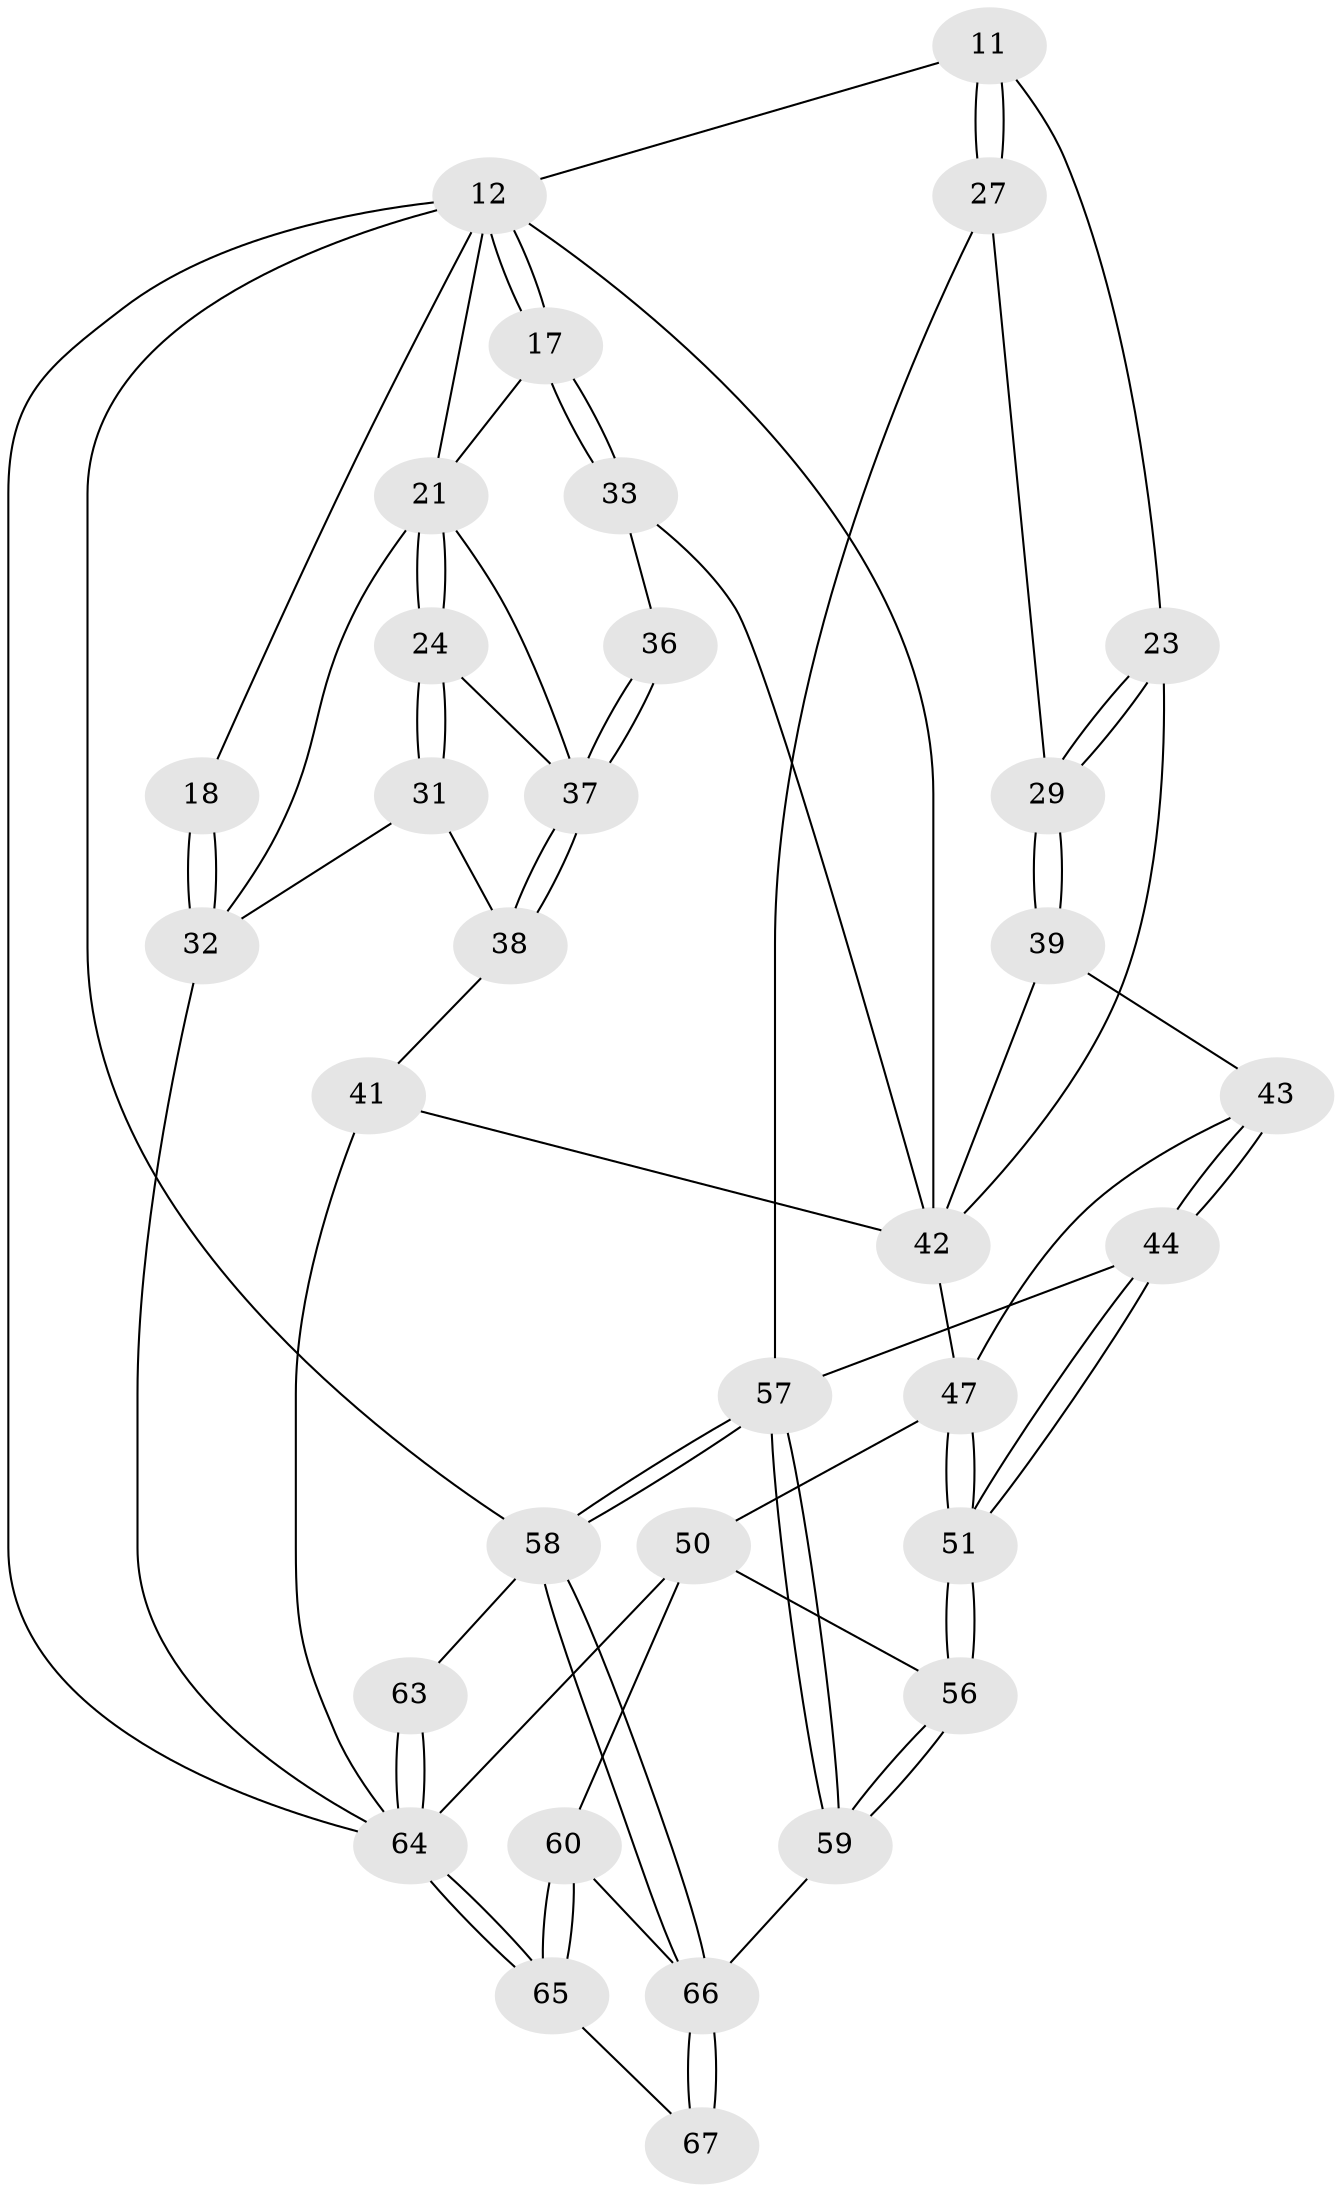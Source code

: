 // original degree distribution, {3: 0.029850746268656716, 5: 0.5373134328358209, 6: 0.19402985074626866, 4: 0.23880597014925373}
// Generated by graph-tools (version 1.1) at 2025/06/03/04/25 22:06:24]
// undirected, 33 vertices, 79 edges
graph export_dot {
graph [start="1"]
  node [color=gray90,style=filled];
  11 [pos="+0.15955770892563914+0.16752087499222024"];
  12 [pos="+0.5159897979976658+0.18833141710731924",super="+8"];
  17 [pos="+0.5214549258151258+0.19278170706495498"];
  18 [pos="+1+0"];
  21 [pos="+0.7501295517420832+0.2359077711562681",super="+16"];
  23 [pos="+0.3492175038077586+0.2695351990004439",super="+10"];
  24 [pos="+0.7490816383184818+0.2533723077926242"];
  27 [pos="+0.035460129185685425+0.27941986647404937"];
  29 [pos="+0.24523595196106274+0.38075733482443797"];
  31 [pos="+0.8980241793919667+0.4326627022761287"];
  32 [pos="+1+0.4543721875154188",super="+30+19"];
  33 [pos="+0.5570425807640567+0.36678174156067933"];
  36 [pos="+0.5575358593688143+0.36671822503939877"];
  37 [pos="+0.7772725675932413+0.45238063331592027",super="+25+26"];
  38 [pos="+0.7890260598268634+0.4622272652262257"];
  39 [pos="+0.25250380271347034+0.44982201166487085"];
  41 [pos="+0.5820874695237662+0.5120578083448624",super="+40"];
  42 [pos="+0.4879807172026769+0.4678742934948031",super="+35+22+13+9"];
  43 [pos="+0.2497180470615942+0.45824870411476626"];
  44 [pos="+0.1650211560558352+0.5483513656004468"];
  47 [pos="+0.3552919301818311+0.5553117887854794",super="+46"];
  50 [pos="+0.4520020166343675+0.6722227947392725",super="+49"];
  51 [pos="+0.2137623469579525+0.6617258198269768"];
  56 [pos="+0.22070182206324615+0.7174766844926157"];
  57 [pos="+0+0.9103032391315631",super="+45+28"];
  58 [pos="+0+1",super="+3"];
  59 [pos="+0.18415395455368044+0.8011507930173166"];
  60 [pos="+0.43300845629671014+0.9077935534635644"];
  63 [pos="+0.863025003490117+1"];
  64 [pos="+0.6797687283979202+1",super="+55+48+54+53"];
  65 [pos="+0.4329754053660163+1"];
  66 [pos="+0.19667118433676964+1",super="+62+61"];
  67 [pos="+0.36319274591071105+1"];
  11 -- 27;
  11 -- 27;
  11 -- 23;
  11 -- 12;
  12 -- 17;
  12 -- 17;
  12 -- 42 [weight=2];
  12 -- 64;
  12 -- 18;
  12 -- 58 [weight=2];
  12 -- 21;
  17 -- 33;
  17 -- 33;
  17 -- 21;
  18 -- 32 [weight=2];
  18 -- 32;
  21 -- 24;
  21 -- 24;
  21 -- 32 [weight=2];
  21 -- 37;
  23 -- 29;
  23 -- 29;
  23 -- 42 [weight=2];
  24 -- 31;
  24 -- 31;
  24 -- 37;
  27 -- 29;
  27 -- 57;
  29 -- 39;
  29 -- 39;
  31 -- 38;
  31 -- 32;
  32 -- 64;
  33 -- 36;
  33 -- 42;
  36 -- 37 [weight=2];
  36 -- 37;
  37 -- 38;
  37 -- 38;
  38 -- 41;
  39 -- 43;
  39 -- 42;
  41 -- 42;
  41 -- 64 [weight=2];
  42 -- 47;
  43 -- 44;
  43 -- 44;
  43 -- 47;
  44 -- 51;
  44 -- 51;
  44 -- 57;
  47 -- 51;
  47 -- 51;
  47 -- 50;
  50 -- 56;
  50 -- 64;
  50 -- 60;
  51 -- 56;
  51 -- 56;
  56 -- 59;
  56 -- 59;
  57 -- 58 [weight=2];
  57 -- 58;
  57 -- 59;
  57 -- 59;
  58 -- 66;
  58 -- 66;
  58 -- 63;
  59 -- 66;
  60 -- 65;
  60 -- 65;
  60 -- 66;
  63 -- 64 [weight=3];
  63 -- 64;
  64 -- 65;
  64 -- 65;
  65 -- 67;
  66 -- 67 [weight=2];
  66 -- 67;
}
